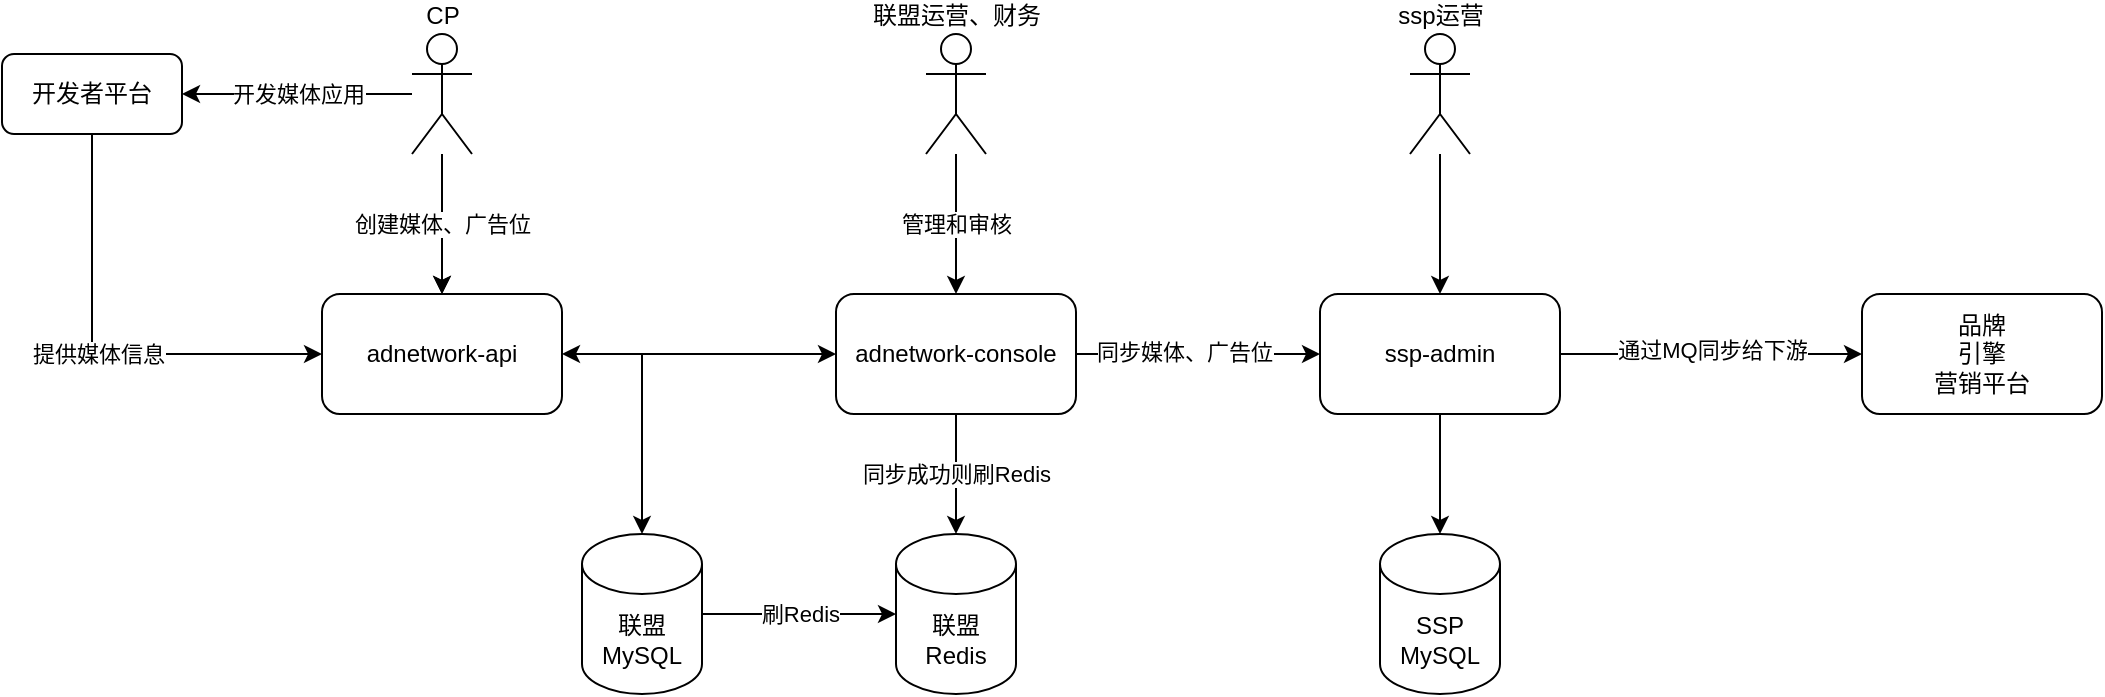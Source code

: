 <mxfile version="14.4.2" type="github">
  <diagram name="Page-1" id="74e2e168-ea6b-b213-b513-2b3c1d86103e">
    <mxGraphModel dx="1422" dy="762" grid="0" gridSize="10" guides="1" tooltips="1" connect="1" arrows="1" fold="1" page="1" pageScale="1" pageWidth="1100" pageHeight="850" background="#ffffff" math="0" shadow="0">
      <root>
        <mxCell id="0" />
        <mxCell id="1" parent="0" />
        <mxCell id="li2CXZxK-HDaXJD094jA-11" style="edgeStyle=orthogonalEdgeStyle;rounded=0;orthogonalLoop=1;jettySize=auto;html=1;entryX=0.5;entryY=0;entryDx=0;entryDy=0;entryPerimeter=0;startArrow=classic;startFill=1;" edge="1" parent="1" source="li2CXZxK-HDaXJD094jA-2" target="li2CXZxK-HDaXJD094jA-10">
          <mxGeometry relative="1" as="geometry" />
        </mxCell>
        <mxCell id="li2CXZxK-HDaXJD094jA-2" value="adnetwork-api" style="rounded=1;whiteSpace=wrap;html=1;" vertex="1" parent="1">
          <mxGeometry x="185" y="180" width="120" height="60" as="geometry" />
        </mxCell>
        <mxCell id="li2CXZxK-HDaXJD094jA-4" value="" style="edgeStyle=orthogonalEdgeStyle;rounded=0;orthogonalLoop=1;jettySize=auto;html=1;" edge="1" parent="1" source="li2CXZxK-HDaXJD094jA-3" target="li2CXZxK-HDaXJD094jA-2">
          <mxGeometry relative="1" as="geometry" />
        </mxCell>
        <mxCell id="li2CXZxK-HDaXJD094jA-6" value="创建媒体、广告位" style="edgeStyle=orthogonalEdgeStyle;rounded=0;orthogonalLoop=1;jettySize=auto;html=1;" edge="1" parent="1" source="li2CXZxK-HDaXJD094jA-3" target="li2CXZxK-HDaXJD094jA-2">
          <mxGeometry relative="1" as="geometry" />
        </mxCell>
        <mxCell id="li2CXZxK-HDaXJD094jA-9" value="开发媒体应用" style="edgeStyle=orthogonalEdgeStyle;rounded=0;orthogonalLoop=1;jettySize=auto;html=1;entryX=1;entryY=0.5;entryDx=0;entryDy=0;" edge="1" parent="1" source="li2CXZxK-HDaXJD094jA-3" target="li2CXZxK-HDaXJD094jA-7">
          <mxGeometry relative="1" as="geometry" />
        </mxCell>
        <mxCell id="li2CXZxK-HDaXJD094jA-3" value="CP&lt;br&gt;" style="shape=umlActor;verticalLabelPosition=top;verticalAlign=bottom;html=1;outlineConnect=0;labelPosition=center;align=center;" vertex="1" parent="1">
          <mxGeometry x="230" y="50" width="30" height="60" as="geometry" />
        </mxCell>
        <mxCell id="li2CXZxK-HDaXJD094jA-23" value="提供媒体信息" style="edgeStyle=orthogonalEdgeStyle;rounded=0;orthogonalLoop=1;jettySize=auto;html=1;entryX=0;entryY=0.5;entryDx=0;entryDy=0;startArrow=none;startFill=0;endArrow=classic;endFill=1;" edge="1" parent="1" source="li2CXZxK-HDaXJD094jA-7" target="li2CXZxK-HDaXJD094jA-2">
          <mxGeometry relative="1" as="geometry">
            <Array as="points">
              <mxPoint x="70" y="210" />
            </Array>
          </mxGeometry>
        </mxCell>
        <mxCell id="li2CXZxK-HDaXJD094jA-7" value="开发者平台" style="rounded=1;whiteSpace=wrap;html=1;" vertex="1" parent="1">
          <mxGeometry x="25" y="60" width="90" height="40" as="geometry" />
        </mxCell>
        <mxCell id="li2CXZxK-HDaXJD094jA-30" value="刷Redis" style="edgeStyle=orthogonalEdgeStyle;rounded=0;orthogonalLoop=1;jettySize=auto;html=1;entryX=0;entryY=0.5;entryDx=0;entryDy=0;entryPerimeter=0;startArrow=none;startFill=0;endArrow=classic;endFill=1;" edge="1" parent="1" source="li2CXZxK-HDaXJD094jA-10" target="li2CXZxK-HDaXJD094jA-21">
          <mxGeometry relative="1" as="geometry" />
        </mxCell>
        <mxCell id="li2CXZxK-HDaXJD094jA-10" value="联盟MySQL" style="shape=cylinder3;whiteSpace=wrap;html=1;boundedLbl=1;backgroundOutline=1;size=15;" vertex="1" parent="1">
          <mxGeometry x="315" y="300" width="60" height="80" as="geometry" />
        </mxCell>
        <mxCell id="li2CXZxK-HDaXJD094jA-13" style="edgeStyle=orthogonalEdgeStyle;rounded=0;orthogonalLoop=1;jettySize=auto;html=1;startArrow=classic;startFill=1;endArrow=none;endFill=0;" edge="1" parent="1" source="li2CXZxK-HDaXJD094jA-12">
          <mxGeometry relative="1" as="geometry">
            <mxPoint x="345" y="210" as="targetPoint" />
          </mxGeometry>
        </mxCell>
        <mxCell id="li2CXZxK-HDaXJD094jA-19" style="edgeStyle=orthogonalEdgeStyle;rounded=0;orthogonalLoop=1;jettySize=auto;html=1;entryX=0;entryY=0.5;entryDx=0;entryDy=0;startArrow=none;startFill=0;endArrow=classic;endFill=1;" edge="1" parent="1" source="li2CXZxK-HDaXJD094jA-12" target="li2CXZxK-HDaXJD094jA-16">
          <mxGeometry relative="1" as="geometry" />
        </mxCell>
        <mxCell id="li2CXZxK-HDaXJD094jA-20" value="同步媒体、广告位" style="edgeLabel;html=1;align=center;verticalAlign=middle;resizable=0;points=[];" vertex="1" connectable="0" parent="li2CXZxK-HDaXJD094jA-19">
          <mxGeometry x="-0.118" y="1" relative="1" as="geometry">
            <mxPoint as="offset" />
          </mxGeometry>
        </mxCell>
        <mxCell id="li2CXZxK-HDaXJD094jA-22" value="同步成功则刷Redis" style="edgeStyle=orthogonalEdgeStyle;rounded=0;orthogonalLoop=1;jettySize=auto;html=1;startArrow=none;startFill=0;endArrow=classic;endFill=1;" edge="1" parent="1" source="li2CXZxK-HDaXJD094jA-12" target="li2CXZxK-HDaXJD094jA-21">
          <mxGeometry relative="1" as="geometry" />
        </mxCell>
        <mxCell id="li2CXZxK-HDaXJD094jA-12" value="adnetwork-console" style="rounded=1;whiteSpace=wrap;html=1;" vertex="1" parent="1">
          <mxGeometry x="442" y="180" width="120" height="60" as="geometry" />
        </mxCell>
        <mxCell id="li2CXZxK-HDaXJD094jA-15" value="管理和审核" style="edgeStyle=orthogonalEdgeStyle;rounded=0;orthogonalLoop=1;jettySize=auto;html=1;startArrow=none;startFill=0;endArrow=classic;endFill=1;" edge="1" parent="1" source="li2CXZxK-HDaXJD094jA-14" target="li2CXZxK-HDaXJD094jA-12">
          <mxGeometry relative="1" as="geometry" />
        </mxCell>
        <mxCell id="li2CXZxK-HDaXJD094jA-14" value="联盟运营、财务" style="shape=umlActor;verticalLabelPosition=top;verticalAlign=bottom;html=1;outlineConnect=0;labelPosition=center;align=center;" vertex="1" parent="1">
          <mxGeometry x="487" y="50" width="30" height="60" as="geometry" />
        </mxCell>
        <mxCell id="li2CXZxK-HDaXJD094jA-25" style="edgeStyle=orthogonalEdgeStyle;rounded=0;orthogonalLoop=1;jettySize=auto;html=1;startArrow=none;startFill=0;endArrow=classic;endFill=1;" edge="1" parent="1" source="li2CXZxK-HDaXJD094jA-16" target="li2CXZxK-HDaXJD094jA-24">
          <mxGeometry relative="1" as="geometry" />
        </mxCell>
        <mxCell id="li2CXZxK-HDaXJD094jA-26" value="通过MQ同步给下游" style="edgeLabel;html=1;align=center;verticalAlign=middle;resizable=0;points=[];" vertex="1" connectable="0" parent="li2CXZxK-HDaXJD094jA-25">
          <mxGeometry x="-0.217" y="2" relative="1" as="geometry">
            <mxPoint x="17" as="offset" />
          </mxGeometry>
        </mxCell>
        <mxCell id="li2CXZxK-HDaXJD094jA-28" style="edgeStyle=orthogonalEdgeStyle;rounded=0;orthogonalLoop=1;jettySize=auto;html=1;entryX=0.5;entryY=0;entryDx=0;entryDy=0;entryPerimeter=0;startArrow=none;startFill=0;endArrow=classic;endFill=1;" edge="1" parent="1" source="li2CXZxK-HDaXJD094jA-16" target="li2CXZxK-HDaXJD094jA-27">
          <mxGeometry relative="1" as="geometry" />
        </mxCell>
        <mxCell id="li2CXZxK-HDaXJD094jA-16" value="ssp-admin" style="rounded=1;whiteSpace=wrap;html=1;" vertex="1" parent="1">
          <mxGeometry x="684" y="180" width="120" height="60" as="geometry" />
        </mxCell>
        <mxCell id="li2CXZxK-HDaXJD094jA-18" style="edgeStyle=orthogonalEdgeStyle;rounded=0;orthogonalLoop=1;jettySize=auto;html=1;entryX=0.5;entryY=0;entryDx=0;entryDy=0;startArrow=none;startFill=0;endArrow=classic;endFill=1;" edge="1" parent="1" source="li2CXZxK-HDaXJD094jA-17" target="li2CXZxK-HDaXJD094jA-16">
          <mxGeometry relative="1" as="geometry" />
        </mxCell>
        <mxCell id="li2CXZxK-HDaXJD094jA-17" value="ssp运营" style="shape=umlActor;verticalLabelPosition=top;verticalAlign=bottom;html=1;outlineConnect=0;labelPosition=center;align=center;" vertex="1" parent="1">
          <mxGeometry x="729" y="50" width="30" height="60" as="geometry" />
        </mxCell>
        <mxCell id="li2CXZxK-HDaXJD094jA-21" value="联盟&lt;br&gt;Redis" style="shape=cylinder3;whiteSpace=wrap;html=1;boundedLbl=1;backgroundOutline=1;size=15;" vertex="1" parent="1">
          <mxGeometry x="472" y="300" width="60" height="80" as="geometry" />
        </mxCell>
        <mxCell id="li2CXZxK-HDaXJD094jA-24" value="品牌&lt;br&gt;引擎&lt;br&gt;营销平台" style="rounded=1;whiteSpace=wrap;html=1;" vertex="1" parent="1">
          <mxGeometry x="955" y="180" width="120" height="60" as="geometry" />
        </mxCell>
        <mxCell id="li2CXZxK-HDaXJD094jA-27" value="SSP&lt;br&gt;MySQL" style="shape=cylinder3;whiteSpace=wrap;html=1;boundedLbl=1;backgroundOutline=1;size=15;" vertex="1" parent="1">
          <mxGeometry x="714" y="300" width="60" height="80" as="geometry" />
        </mxCell>
      </root>
    </mxGraphModel>
  </diagram>
</mxfile>
